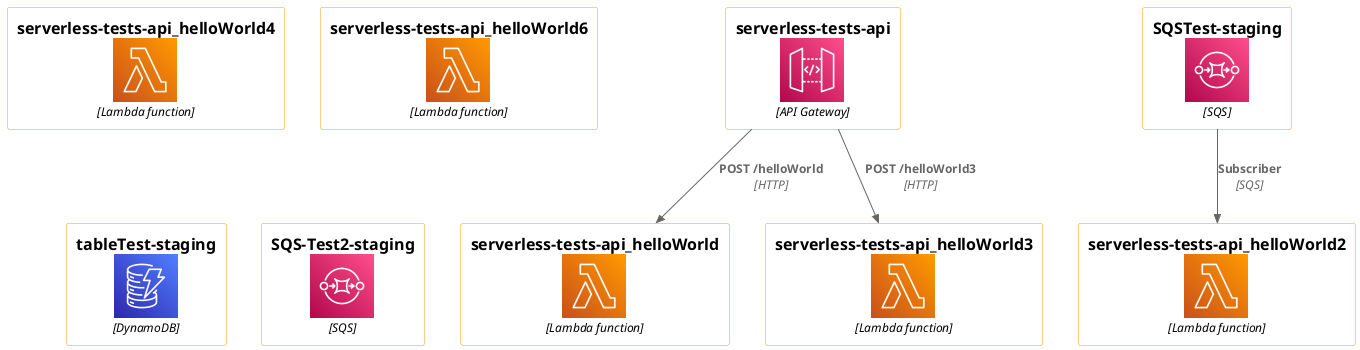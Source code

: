 'AUTOGENERATED - DO NOT REMOVE NOR EDIT THIS SECTION'
@startuml tests

!include <C4/C4_Container>
!include <C4/C4_Context>
!include <tupadr3/common>
!include <awslib/AWSCommon>
!include <tupadr3/font-awesome/users>
!include <tupadr3/devicons/react>
!include <awslib/Compute/Lambda>
!include <awslib/ApplicationIntegration/SimpleQueueService>
!include <awslib/ApplicationIntegration/SimpleNotificationService>
!include <awslib/ApplicationIntegration/APIGateway>
!include <awslib/Database/DynamoDB>

Lambda(serverlessTestsApiHelloWorld, "serverless-tests-api_helloWorld", "Lambda function")
Lambda(serverlessTestsApiHelloWorld2, "serverless-tests-api_helloWorld2", "Lambda function")
Lambda(serverlessTestsApiHelloWorld3, "serverless-tests-api_helloWorld3", "Lambda function")
Lambda(serverlessTestsApiHelloWorld4, "serverless-tests-api_helloWorld4", "Lambda function")
Lambda(serverlessTestsApiHelloWorld6, "serverless-tests-api_helloWorld6", "Lambda function")
DynamoDB(tableTestStaging, "tableTest-staging", "DynamoDB")
SimpleQueueService(sQSTestStaging, "SQSTest-staging", "SQS")
SimpleQueueService(sQSTest2Staging, "SQS-Test2-staging", "SQS")
APIGateway(stagingserverlessTestsApi, "serverless-tests-api", "API Gateway")
Rel(stagingserverlessTestsApi, serverlessTestsApiHelloWorld, "POST /helloWorld", "HTTP")
Rel(sQSTestStaging, serverlessTestsApiHelloWorld2, "Subscriber", "SQS")
Rel(stagingserverlessTestsApi, serverlessTestsApiHelloWorld3, "POST /helloWorld3", "HTTP")
'END OF AUTOGENERATED SECTION'

'AUTOGENERATED - DO NOT REMOVE NOR EDIT THIS SECTION'

@enduml

'END OF AUTOGENERATED SECTION'